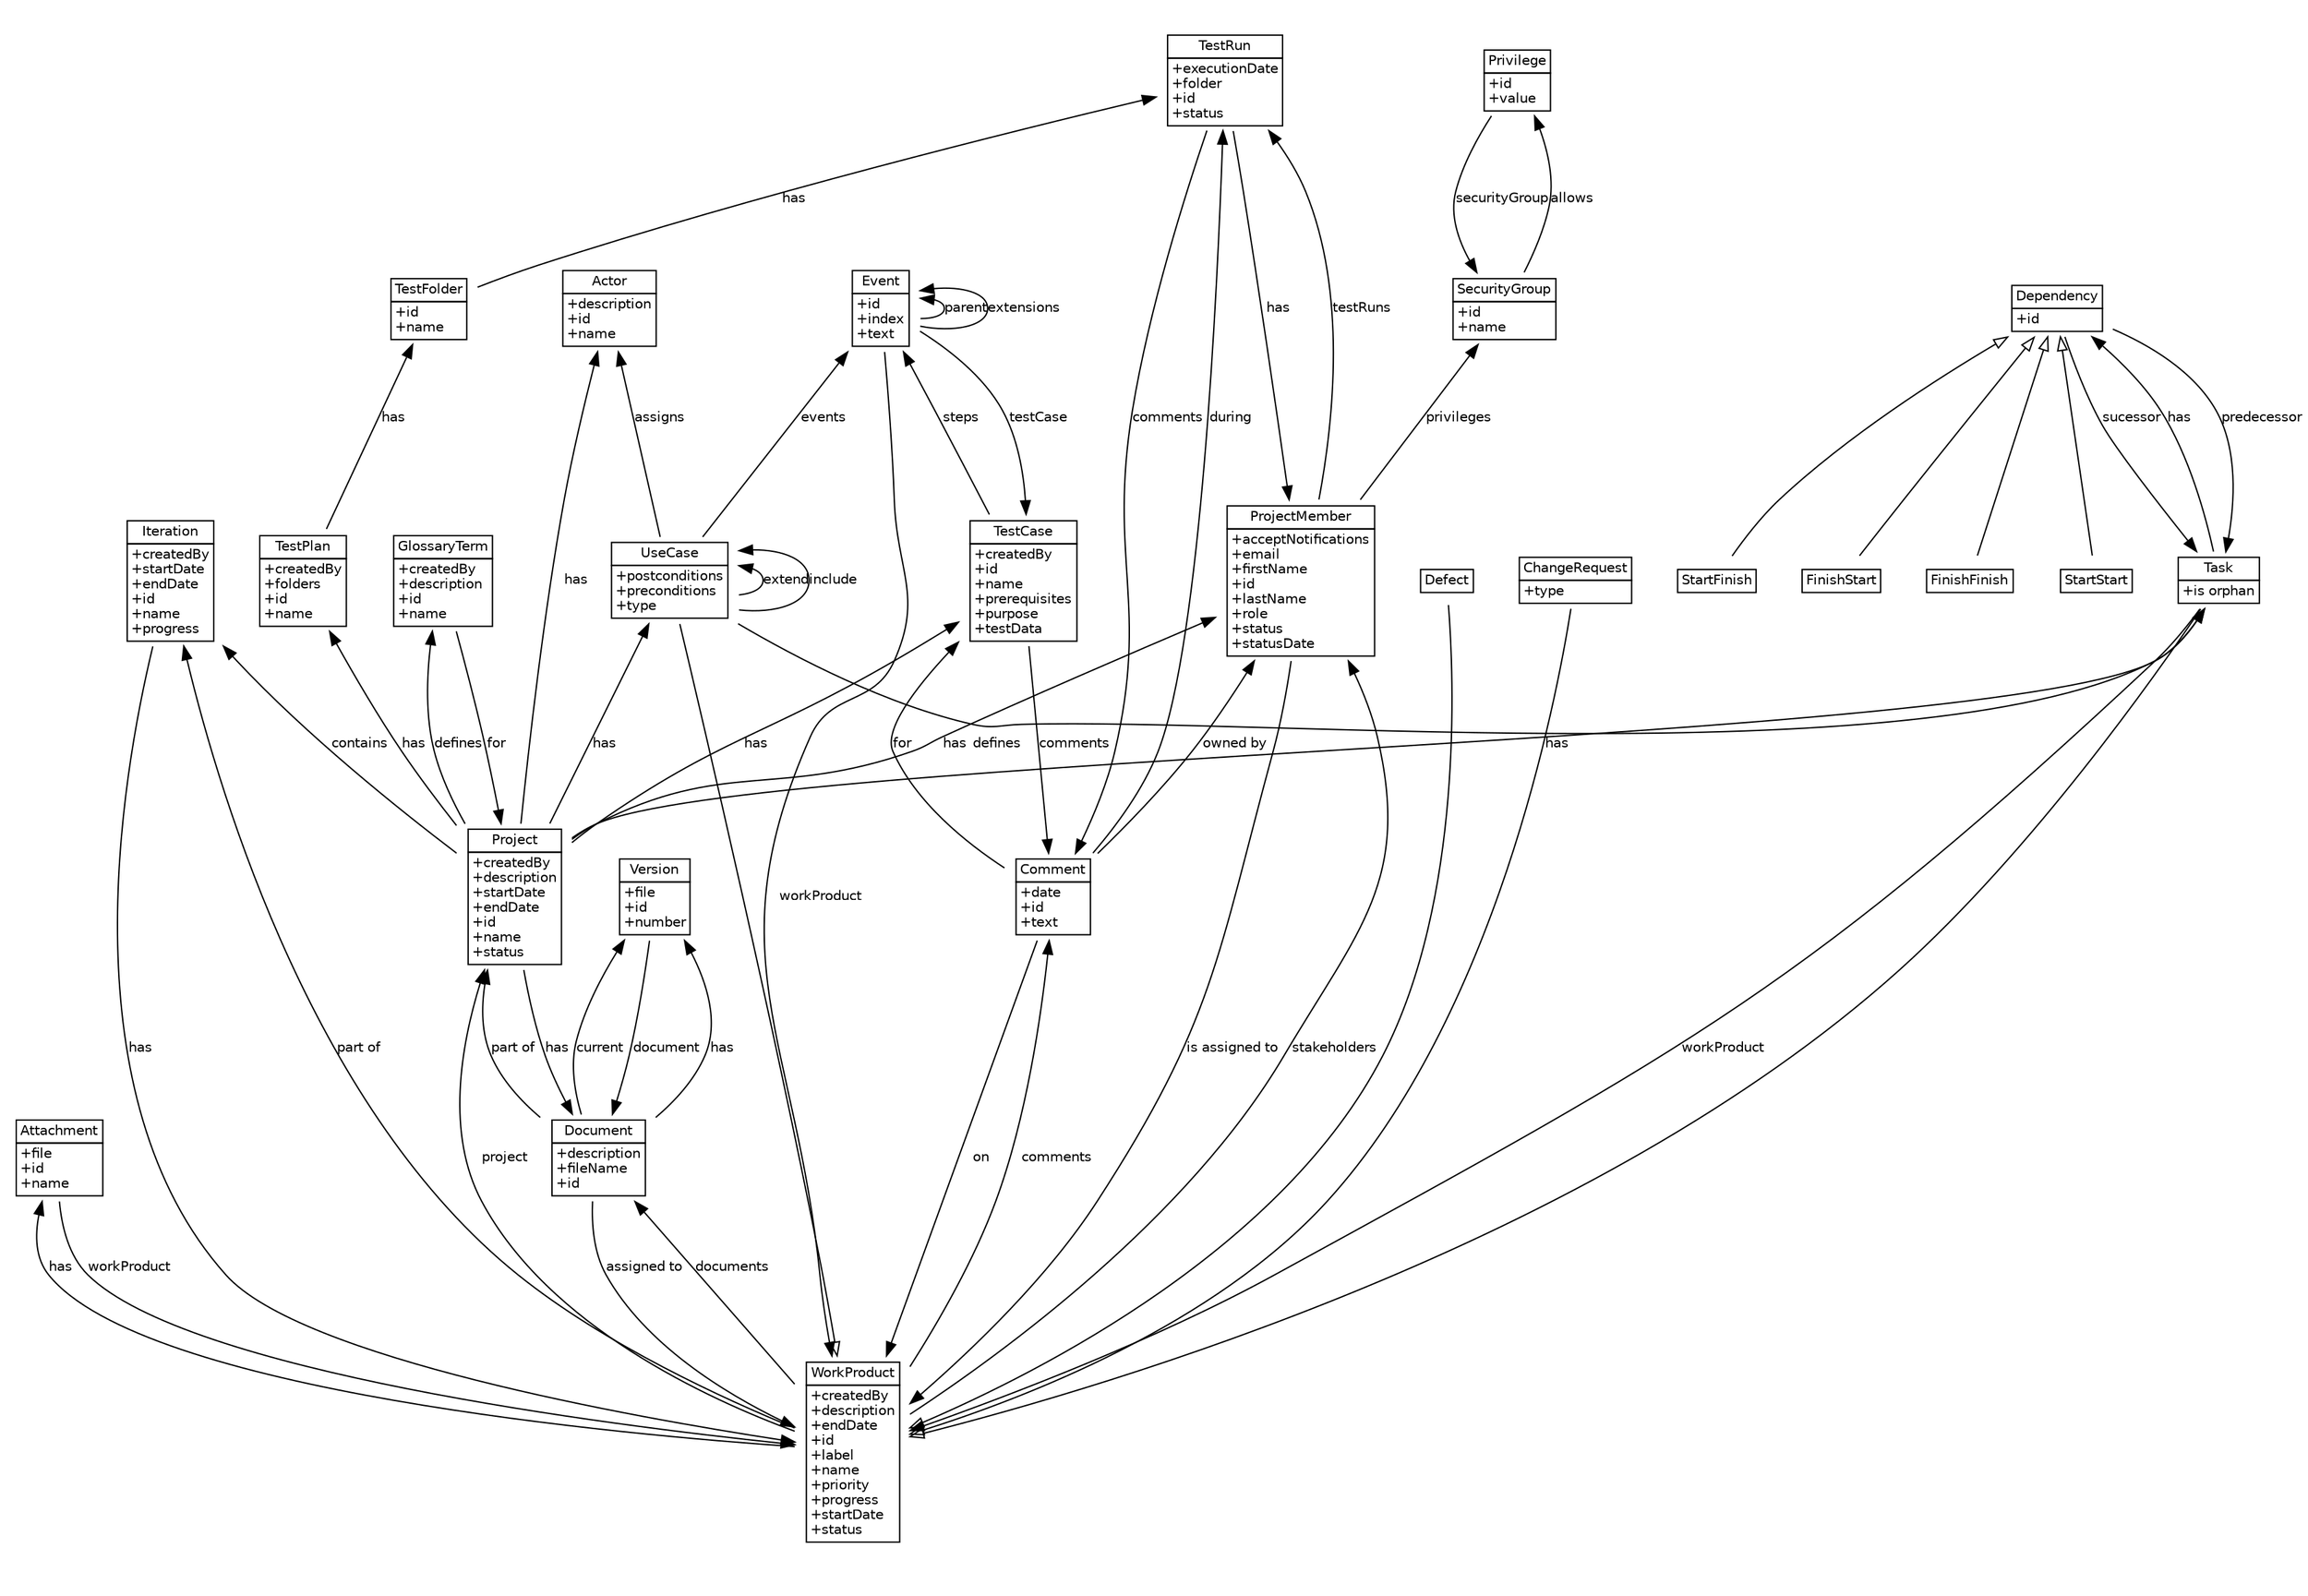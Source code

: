 digraph G {
	edge [fontname="Helvetica",fontsize=10,labelfontname="Helvetica",labelfontsize=10];
	node [fontname="Helvetica",fontsize=10,shape=plaintext];
	  nodesep=0.25;
		ranksep=0.5;
		ratio=0.7;
	minlen=2;
	rankdir=BT;
	c18 [label=<<table border="0" cellborder="1" cellspacing="0" cellpadding="2" port="p"><tr><td>WorkProduct</td></tr><tr><td balign="left" align="left">+createdBy<br />+description<br />+endDate<br />+id<br />+label<br />+name<br />+priority<br />+progress<br />+startDate<br />+status</td></tr></table>> fontname="Helvetica", fontcolor="black", fontsize=10.0];
	{ rank=same;
	c17 [label=<<table border="0" cellborder="1" cellspacing="0" cellpadding="2" port="p"><tr><td>Defect</td></tr></table>> fontname="Helvetica", fontcolor="black", fontsize=10.0];
	c3 [label=<<table border="0" cellborder="1" cellspacing="0" cellpadding="2" port="p"><tr><td>UseCase</td></tr><tr><td balign="left" align="left">+postconditions<br />+preconditions<br />+type</td></tr></table>> fontname="Helvetica", fontcolor="black", fontsize=10.0];
	c5 [label=<<table border="0" cellborder="1" cellspacing="0" cellpadding="2" port="p"><tr><td>ChangeRequest</td></tr><tr><td balign="left" align="left">+type</td></tr></table>> fontname="Helvetica", fontcolor="black", fontsize=10.0];
	c10 [label=<<table border="0" cellborder="1" cellspacing="0" cellpadding="2" port="p"><tr><td>Task</td></tr><tr><td balign="left" align="left">+is orphan</td></tr></table>> fontname="Helvetica", fontcolor="black", fontsize=10.0];
	}
	c7 [label=<<table border="0" cellborder="1" cellspacing="0" cellpadding="2" port="p"><tr><td>Attachment</td></tr><tr><td balign="left" align="left">+file<br />+id<br />+name</td></tr></table>> fontname="Helvetica", fontcolor="black", fontsize=10.0];
	c12 [label=<<table border="0" cellborder="1" cellspacing="0" cellpadding="2" port="p"><tr><td>TestFolder</td></tr><tr><td balign="left" align="left">+id<br />+name</td></tr></table>> fontname="Helvetica", fontcolor="black", fontsize=10.0];
	c1 [label=<<table border="0" cellborder="1" cellspacing="0" cellpadding="2" port="p"><tr><td>Comment</td></tr><tr><td balign="left" align="left">+date<br />+id<br />+text</td></tr></table>> fontname="Helvetica", fontcolor="black", fontsize=10.0];
	{ rank=same;
	c4 [label=<<table border="0" cellborder="1" cellspacing="0" cellpadding="2" port="p"><tr><td>StartFinish</td></tr></table>> fontname="Helvetica", fontcolor="black", fontsize=10.0];
	c14 [label=<<table border="0" cellborder="1" cellspacing="0" cellpadding="2" port="p"><tr><td>FinishStart</td></tr></table>> fontname="Helvetica", fontcolor="black", fontsize=10.0];
	c20 [label=<<table border="0" cellborder="1" cellspacing="0" cellpadding="2" port="p"><tr><td>FinishFinish</td></tr></table>> fontname="Helvetica", fontcolor="black", fontsize=10.0];
	c22 [label=<<table border="0" cellborder="1" cellspacing="0" cellpadding="2" port="p"><tr><td>StartStart</td></tr></table>> fontname="Helvetica", fontcolor="black", fontsize=10.0];
	}
	c15 [label=<<table border="0" cellborder="1" cellspacing="0" cellpadding="2" port="p"><tr><td>Actor</td></tr><tr><td balign="left" align="left">+description<br />+id<br />+name</td></tr></table>> fontname="Helvetica", fontcolor="black", fontsize=10.0];
	c2 [label=<<table border="0" cellborder="1" cellspacing="0" cellpadding="2" port="p"><tr><td>Iteration</td></tr><tr><td balign="left" align="left">+createdBy<br />+startDate<br />+endDate<br />+id<br />+name<br />+progress</td></tr></table>> fontname="Helvetica", fontcolor="black", fontsize=10.0];
	c25 [label=<<table border="0" cellborder="1" cellspacing="0" cellpadding="2" port="p"><tr><td>Document</td></tr><tr><td balign="left" align="left">+description<br />+fileName<br />+id</td></tr></table>> fontname="Helvetica", fontcolor="black", fontsize=10.0];
	c19 [label=<<table border="0" cellborder="1" cellspacing="0" cellpadding="2" port="p"><tr><td>Version</td></tr><tr><td balign="left" align="left">+file<br />+id<br />+number</td></tr></table>> fontname="Helvetica", fontcolor="black", fontsize=10.0];
	c0 [label=<<table border="0" cellborder="1" cellspacing="0" cellpadding="2" port="p"><tr><td>Privilege</td></tr><tr><td balign="left" align="left">+id<br />+value</td></tr></table>> fontname="Helvetica", fontcolor="black", fontsize=10.0];
	c24 [label=<<table border="0" cellborder="1" cellspacing="0" cellpadding="2" port="p"><tr><td>TestCase</td></tr><tr><td balign="left" align="left">+createdBy<br />+id<br />+name<br />+prerequisites<br />+purpose<br />+testData</td></tr></table>> fontname="Helvetica", fontcolor="black", fontsize=10.0];
	c13 [label=<<table border="0" cellborder="1" cellspacing="0" cellpadding="2" port="p"><tr><td>TestRun</td></tr><tr><td balign="left" align="left">+executionDate<br />+folder<br />+id<br />+status</td></tr></table>> fontname="Helvetica", fontcolor="black", fontsize=10.0];
	c21 [label=<<table border="0" cellborder="1" cellspacing="0" cellpadding="2" port="p"><tr><td>SecurityGroup</td></tr><tr><td balign="left" align="left">+id<br />+name</td></tr></table>> fontname="Helvetica", fontcolor="black", fontsize=10.0];
	c6 [label=<<table border="0" cellborder="1" cellspacing="0" cellpadding="2" port="p"><tr><td>Project</td></tr><tr><td balign="left" align="left">+createdBy<br />+description<br />+startDate<br />+endDate<br />+id<br />+name<br />+status</td></tr></table>> fontname="Helvetica", fontcolor="black", fontsize=10.0];
	c9 [label=<<table border="0" cellborder="1" cellspacing="0" cellpadding="2" port="p"><tr><td>ProjectMember</td></tr><tr><td balign="left" align="left">+acceptNotifications<br />+email<br />+firstName<br />+id<br />+lastName<br />+role<br />+status<br />+statusDate</td></tr></table>> fontname="Helvetica", fontcolor="black", fontsize=10.0];
	c11 [label=<<table border="0" cellborder="1" cellspacing="0" cellpadding="2" port="p"><tr><td>Event</td></tr><tr><td balign="left" align="left">+id<br />+index<br />+text</td></tr></table>> fontname="Helvetica", fontcolor="black", fontsize=10.0];
	c16 [label=<<table border="0" cellborder="1" cellspacing="0" cellpadding="2" port="p"><tr><td>TestPlan</td></tr><tr><td balign="left" align="left">+createdBy<br />+folders<br />+id<br />+name</td></tr></table>> fontname="Helvetica", fontcolor="black", fontsize=10.0];
	c8 [label=<<table border="0" cellborder="1" cellspacing="0" cellpadding="2" port="p"><tr><td>Dependency</td></tr><tr><td balign="left" align="left">+id</td></tr></table>> fontname="Helvetica", fontcolor="black", fontsize=10.0];
	c23 [label=<<table border="0" cellborder="1" cellspacing="0" cellpadding="2" port="p"><tr><td>GlossaryTerm</td></tr><tr><td balign="left" align="left">+createdBy<br />+description<br />+id<br />+name</td></tr></table>> fontname="Helvetica", fontcolor="black", fontsize=10.0];
	
	// regular assocations
	
	c0 -> c21 [label="securityGroup"];	
	
	c1 -> c24 [label="for"];	
	
	c1 -> c13 [label="during"];	
	
	c1 -> c18 [label="on"];	
	
	c1 -> c9 [label="owned by"];	
	
	c2 -> c18 [label="has"];	
	
	c3 -> c3 [label="extend"];	
	
	c3 -> c3 [label="include"];	
	
	c3 -> c15 [label="assigns"];	
	
	c3 -> c11 [label="events"];	
	
	c3 -> c10 [label="defines"];	
	
	c6 -> c15 [label="has"];	
	
	c6 -> c25 [label="has"];	
	
	c6 -> c23 [label="defines"];	
	
	c6 -> c2 [label="contains"];	
	
	c6 -> c9 [label="has"];	
	
	c6 -> c24 [label="has"];	
	
	c6 -> c16 [label="has"];	
	
	c6 -> c3 [label="has"];	
	
	c6 -> c10 [label="has"];	
	
	c7 -> c18 [label="workProduct"];	
	
	c8 -> c10 [label="predecessor"];	
	
	c8 -> c10 [label="sucessor"];	
	
	c9 -> c21 [label="privileges"];	
	
	c9 -> c13 [label="testRuns"];	
	
	c9 -> c18 [label="is assigned to"];	
	
	c10 -> c18 [label="workProduct"];	
	
	c10 -> c8 [label="has"];	
	
	c11 -> c11 [label="parent"];	
	
	c11 -> c24 [label="testCase"];	
	
	c11 -> c18 [label="workProduct"];	
	
	c11 -> c11 [label="extensions"];	
	
	c12 -> c13 [label="has"];	
	
	c13 -> c1 [label="comments"];	
	
	c13 -> c9 [label="has"];	
	
	c16 -> c12 [label="has"];	
	
	c18 -> c2 [label="part of"];	
	
	c18 -> c6 [label="project"];	
	
	c18 -> c7 [label="has"];	
	
	c18 -> c1 [label="comments"];	
	
	c18 -> c25 [label="documents"];	
	
	c18 -> c9 [label="stakeholders"];	
	
	c19 -> c25 [label="document"];	
	
	c21 -> c0 [label="allows"];	
	
	c23 -> c6 [label="for"];	
	
	c24 -> c1 [label="comments"];	
	
	c24 -> c11 [label="steps"];	
	
	c25 -> c6 [label="part of"];	
	
	c25 -> c19 [label="has"];	
	
	c25 -> c19 [label="current"];	
	
	c25 -> c18 [label="assigned to"];	
	
	// assocations with classes on them
	
	
	c3 -> c18 [arrowhead="empty"];
	
	c4 -> c8 [arrowhead="empty"];
	
	c5 -> c18 [arrowhead="empty"];
	
	c10 -> c18 [arrowhead="empty"];
	
	c14 -> c8 [arrowhead="empty"];
	
	c17 -> c18 [arrowhead="empty"];
	
	c20 -> c8 [arrowhead="empty"];
	
	c22 -> c8 [arrowhead="empty"];
	
}